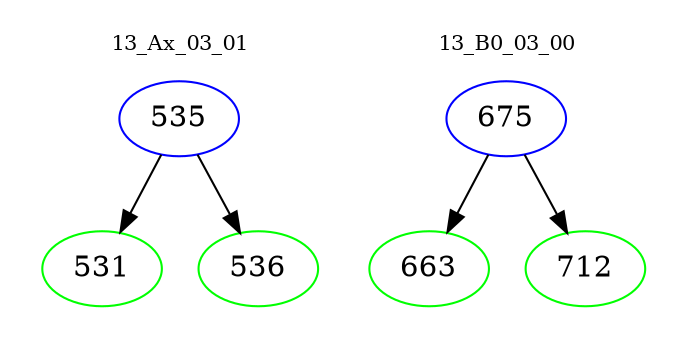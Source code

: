 digraph{
subgraph cluster_0 {
color = white
label = "13_Ax_03_01";
fontsize=10;
T0_535 [label="535", color="blue"]
T0_535 -> T0_531 [color="black"]
T0_531 [label="531", color="green"]
T0_535 -> T0_536 [color="black"]
T0_536 [label="536", color="green"]
}
subgraph cluster_1 {
color = white
label = "13_B0_03_00";
fontsize=10;
T1_675 [label="675", color="blue"]
T1_675 -> T1_663 [color="black"]
T1_663 [label="663", color="green"]
T1_675 -> T1_712 [color="black"]
T1_712 [label="712", color="green"]
}
}

